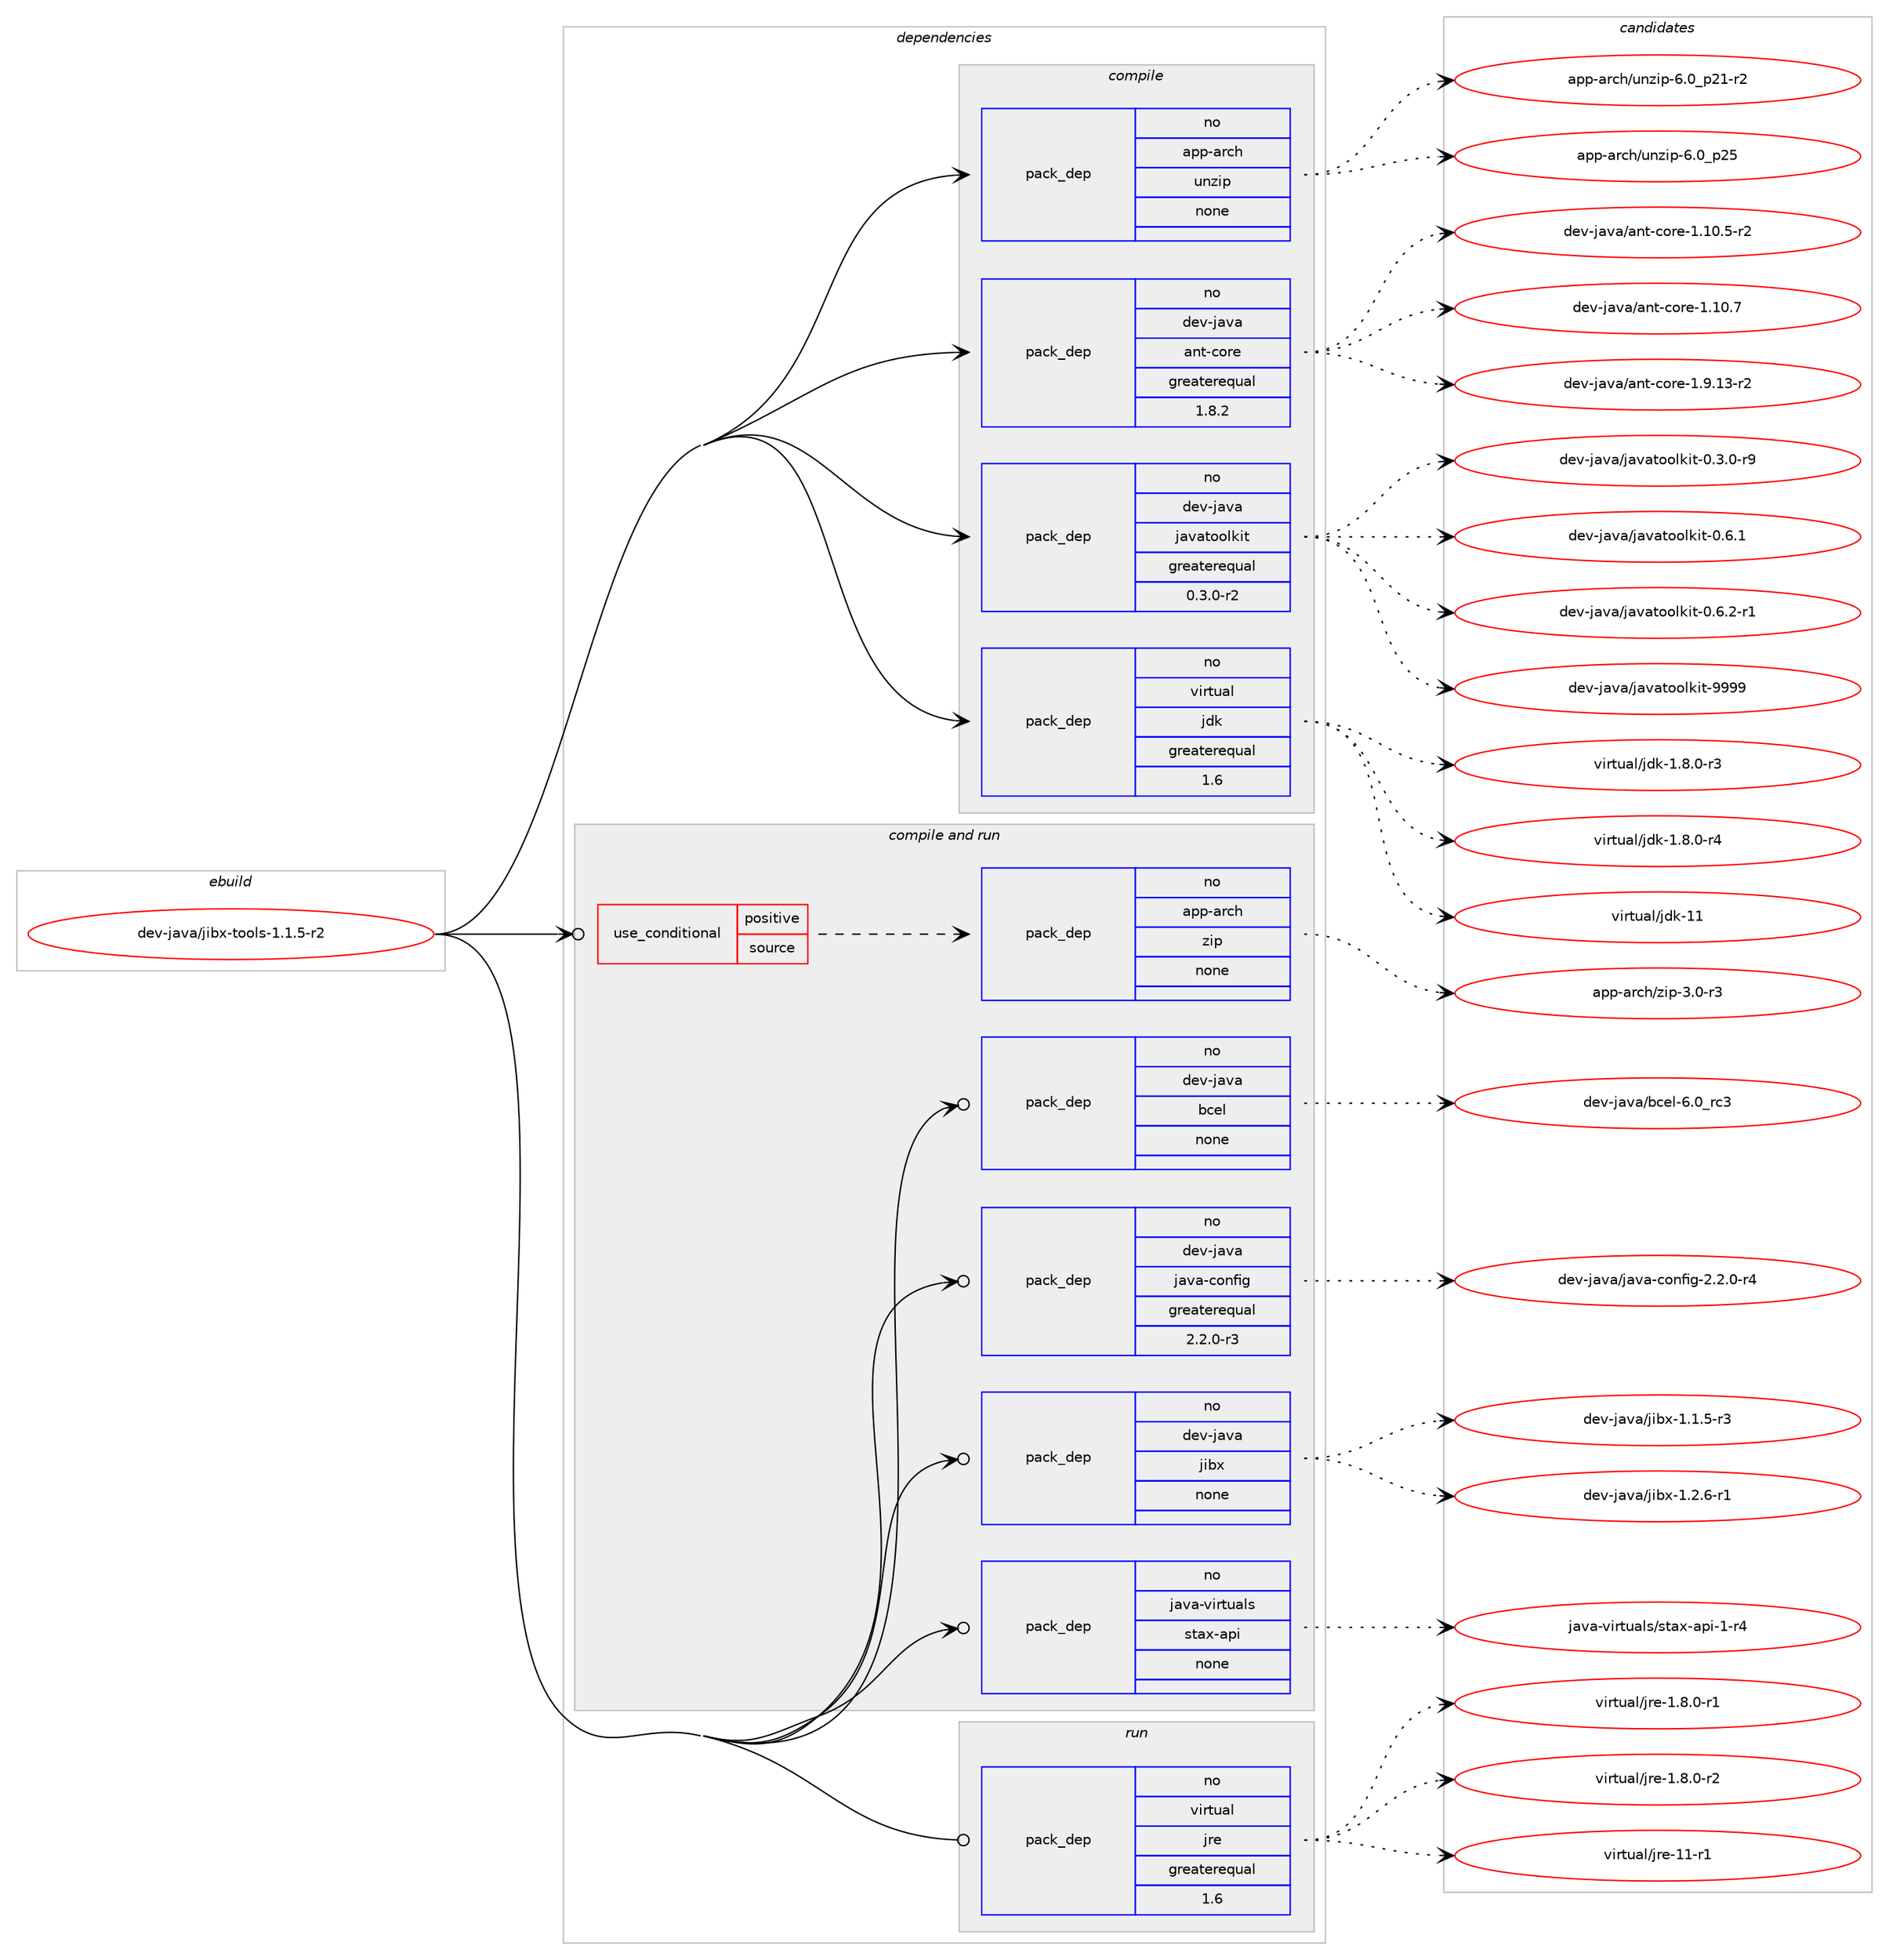 digraph prolog {

# *************
# Graph options
# *************

newrank=true;
concentrate=true;
compound=true;
graph [rankdir=LR,fontname=Helvetica,fontsize=10,ranksep=1.5];#, ranksep=2.5, nodesep=0.2];
edge  [arrowhead=vee];
node  [fontname=Helvetica,fontsize=10];

# **********
# The ebuild
# **********

subgraph cluster_leftcol {
color=gray;
rank=same;
label=<<i>ebuild</i>>;
id [label="dev-java/jibx-tools-1.1.5-r2", color=red, width=4, href="../dev-java/jibx-tools-1.1.5-r2.svg"];
}

# ****************
# The dependencies
# ****************

subgraph cluster_midcol {
color=gray;
label=<<i>dependencies</i>>;
subgraph cluster_compile {
fillcolor="#eeeeee";
style=filled;
label=<<i>compile</i>>;
subgraph pack413908 {
dependency554156 [label=<<TABLE BORDER="0" CELLBORDER="1" CELLSPACING="0" CELLPADDING="4" WIDTH="220"><TR><TD ROWSPAN="6" CELLPADDING="30">pack_dep</TD></TR><TR><TD WIDTH="110">no</TD></TR><TR><TD>app-arch</TD></TR><TR><TD>unzip</TD></TR><TR><TD>none</TD></TR><TR><TD></TD></TR></TABLE>>, shape=none, color=blue];
}
id:e -> dependency554156:w [weight=20,style="solid",arrowhead="vee"];
subgraph pack413909 {
dependency554157 [label=<<TABLE BORDER="0" CELLBORDER="1" CELLSPACING="0" CELLPADDING="4" WIDTH="220"><TR><TD ROWSPAN="6" CELLPADDING="30">pack_dep</TD></TR><TR><TD WIDTH="110">no</TD></TR><TR><TD>dev-java</TD></TR><TR><TD>ant-core</TD></TR><TR><TD>greaterequal</TD></TR><TR><TD>1.8.2</TD></TR></TABLE>>, shape=none, color=blue];
}
id:e -> dependency554157:w [weight=20,style="solid",arrowhead="vee"];
subgraph pack413910 {
dependency554158 [label=<<TABLE BORDER="0" CELLBORDER="1" CELLSPACING="0" CELLPADDING="4" WIDTH="220"><TR><TD ROWSPAN="6" CELLPADDING="30">pack_dep</TD></TR><TR><TD WIDTH="110">no</TD></TR><TR><TD>dev-java</TD></TR><TR><TD>javatoolkit</TD></TR><TR><TD>greaterequal</TD></TR><TR><TD>0.3.0-r2</TD></TR></TABLE>>, shape=none, color=blue];
}
id:e -> dependency554158:w [weight=20,style="solid",arrowhead="vee"];
subgraph pack413911 {
dependency554159 [label=<<TABLE BORDER="0" CELLBORDER="1" CELLSPACING="0" CELLPADDING="4" WIDTH="220"><TR><TD ROWSPAN="6" CELLPADDING="30">pack_dep</TD></TR><TR><TD WIDTH="110">no</TD></TR><TR><TD>virtual</TD></TR><TR><TD>jdk</TD></TR><TR><TD>greaterequal</TD></TR><TR><TD>1.6</TD></TR></TABLE>>, shape=none, color=blue];
}
id:e -> dependency554159:w [weight=20,style="solid",arrowhead="vee"];
}
subgraph cluster_compileandrun {
fillcolor="#eeeeee";
style=filled;
label=<<i>compile and run</i>>;
subgraph cond129070 {
dependency554160 [label=<<TABLE BORDER="0" CELLBORDER="1" CELLSPACING="0" CELLPADDING="4"><TR><TD ROWSPAN="3" CELLPADDING="10">use_conditional</TD></TR><TR><TD>positive</TD></TR><TR><TD>source</TD></TR></TABLE>>, shape=none, color=red];
subgraph pack413912 {
dependency554161 [label=<<TABLE BORDER="0" CELLBORDER="1" CELLSPACING="0" CELLPADDING="4" WIDTH="220"><TR><TD ROWSPAN="6" CELLPADDING="30">pack_dep</TD></TR><TR><TD WIDTH="110">no</TD></TR><TR><TD>app-arch</TD></TR><TR><TD>zip</TD></TR><TR><TD>none</TD></TR><TR><TD></TD></TR></TABLE>>, shape=none, color=blue];
}
dependency554160:e -> dependency554161:w [weight=20,style="dashed",arrowhead="vee"];
}
id:e -> dependency554160:w [weight=20,style="solid",arrowhead="odotvee"];
subgraph pack413913 {
dependency554162 [label=<<TABLE BORDER="0" CELLBORDER="1" CELLSPACING="0" CELLPADDING="4" WIDTH="220"><TR><TD ROWSPAN="6" CELLPADDING="30">pack_dep</TD></TR><TR><TD WIDTH="110">no</TD></TR><TR><TD>dev-java</TD></TR><TR><TD>bcel</TD></TR><TR><TD>none</TD></TR><TR><TD></TD></TR></TABLE>>, shape=none, color=blue];
}
id:e -> dependency554162:w [weight=20,style="solid",arrowhead="odotvee"];
subgraph pack413914 {
dependency554163 [label=<<TABLE BORDER="0" CELLBORDER="1" CELLSPACING="0" CELLPADDING="4" WIDTH="220"><TR><TD ROWSPAN="6" CELLPADDING="30">pack_dep</TD></TR><TR><TD WIDTH="110">no</TD></TR><TR><TD>dev-java</TD></TR><TR><TD>java-config</TD></TR><TR><TD>greaterequal</TD></TR><TR><TD>2.2.0-r3</TD></TR></TABLE>>, shape=none, color=blue];
}
id:e -> dependency554163:w [weight=20,style="solid",arrowhead="odotvee"];
subgraph pack413915 {
dependency554164 [label=<<TABLE BORDER="0" CELLBORDER="1" CELLSPACING="0" CELLPADDING="4" WIDTH="220"><TR><TD ROWSPAN="6" CELLPADDING="30">pack_dep</TD></TR><TR><TD WIDTH="110">no</TD></TR><TR><TD>dev-java</TD></TR><TR><TD>jibx</TD></TR><TR><TD>none</TD></TR><TR><TD></TD></TR></TABLE>>, shape=none, color=blue];
}
id:e -> dependency554164:w [weight=20,style="solid",arrowhead="odotvee"];
subgraph pack413916 {
dependency554165 [label=<<TABLE BORDER="0" CELLBORDER="1" CELLSPACING="0" CELLPADDING="4" WIDTH="220"><TR><TD ROWSPAN="6" CELLPADDING="30">pack_dep</TD></TR><TR><TD WIDTH="110">no</TD></TR><TR><TD>java-virtuals</TD></TR><TR><TD>stax-api</TD></TR><TR><TD>none</TD></TR><TR><TD></TD></TR></TABLE>>, shape=none, color=blue];
}
id:e -> dependency554165:w [weight=20,style="solid",arrowhead="odotvee"];
}
subgraph cluster_run {
fillcolor="#eeeeee";
style=filled;
label=<<i>run</i>>;
subgraph pack413917 {
dependency554166 [label=<<TABLE BORDER="0" CELLBORDER="1" CELLSPACING="0" CELLPADDING="4" WIDTH="220"><TR><TD ROWSPAN="6" CELLPADDING="30">pack_dep</TD></TR><TR><TD WIDTH="110">no</TD></TR><TR><TD>virtual</TD></TR><TR><TD>jre</TD></TR><TR><TD>greaterequal</TD></TR><TR><TD>1.6</TD></TR></TABLE>>, shape=none, color=blue];
}
id:e -> dependency554166:w [weight=20,style="solid",arrowhead="odot"];
}
}

# **************
# The candidates
# **************

subgraph cluster_choices {
rank=same;
color=gray;
label=<<i>candidates</i>>;

subgraph choice413908 {
color=black;
nodesep=1;
choice9711211245971149910447117110122105112455446489511250494511450 [label="app-arch/unzip-6.0_p21-r2", color=red, width=4,href="../app-arch/unzip-6.0_p21-r2.svg"];
choice971121124597114991044711711012210511245544648951125053 [label="app-arch/unzip-6.0_p25", color=red, width=4,href="../app-arch/unzip-6.0_p25.svg"];
dependency554156:e -> choice9711211245971149910447117110122105112455446489511250494511450:w [style=dotted,weight="100"];
dependency554156:e -> choice971121124597114991044711711012210511245544648951125053:w [style=dotted,weight="100"];
}
subgraph choice413909 {
color=black;
nodesep=1;
choice10010111845106971189747971101164599111114101454946494846534511450 [label="dev-java/ant-core-1.10.5-r2", color=red, width=4,href="../dev-java/ant-core-1.10.5-r2.svg"];
choice1001011184510697118974797110116459911111410145494649484655 [label="dev-java/ant-core-1.10.7", color=red, width=4,href="../dev-java/ant-core-1.10.7.svg"];
choice10010111845106971189747971101164599111114101454946574649514511450 [label="dev-java/ant-core-1.9.13-r2", color=red, width=4,href="../dev-java/ant-core-1.9.13-r2.svg"];
dependency554157:e -> choice10010111845106971189747971101164599111114101454946494846534511450:w [style=dotted,weight="100"];
dependency554157:e -> choice1001011184510697118974797110116459911111410145494649484655:w [style=dotted,weight="100"];
dependency554157:e -> choice10010111845106971189747971101164599111114101454946574649514511450:w [style=dotted,weight="100"];
}
subgraph choice413910 {
color=black;
nodesep=1;
choice1001011184510697118974710697118971161111111081071051164548465146484511457 [label="dev-java/javatoolkit-0.3.0-r9", color=red, width=4,href="../dev-java/javatoolkit-0.3.0-r9.svg"];
choice100101118451069711897471069711897116111111108107105116454846544649 [label="dev-java/javatoolkit-0.6.1", color=red, width=4,href="../dev-java/javatoolkit-0.6.1.svg"];
choice1001011184510697118974710697118971161111111081071051164548465446504511449 [label="dev-java/javatoolkit-0.6.2-r1", color=red, width=4,href="../dev-java/javatoolkit-0.6.2-r1.svg"];
choice1001011184510697118974710697118971161111111081071051164557575757 [label="dev-java/javatoolkit-9999", color=red, width=4,href="../dev-java/javatoolkit-9999.svg"];
dependency554158:e -> choice1001011184510697118974710697118971161111111081071051164548465146484511457:w [style=dotted,weight="100"];
dependency554158:e -> choice100101118451069711897471069711897116111111108107105116454846544649:w [style=dotted,weight="100"];
dependency554158:e -> choice1001011184510697118974710697118971161111111081071051164548465446504511449:w [style=dotted,weight="100"];
dependency554158:e -> choice1001011184510697118974710697118971161111111081071051164557575757:w [style=dotted,weight="100"];
}
subgraph choice413911 {
color=black;
nodesep=1;
choice11810511411611797108471061001074549465646484511451 [label="virtual/jdk-1.8.0-r3", color=red, width=4,href="../virtual/jdk-1.8.0-r3.svg"];
choice11810511411611797108471061001074549465646484511452 [label="virtual/jdk-1.8.0-r4", color=red, width=4,href="../virtual/jdk-1.8.0-r4.svg"];
choice1181051141161179710847106100107454949 [label="virtual/jdk-11", color=red, width=4,href="../virtual/jdk-11.svg"];
dependency554159:e -> choice11810511411611797108471061001074549465646484511451:w [style=dotted,weight="100"];
dependency554159:e -> choice11810511411611797108471061001074549465646484511452:w [style=dotted,weight="100"];
dependency554159:e -> choice1181051141161179710847106100107454949:w [style=dotted,weight="100"];
}
subgraph choice413912 {
color=black;
nodesep=1;
choice9711211245971149910447122105112455146484511451 [label="app-arch/zip-3.0-r3", color=red, width=4,href="../app-arch/zip-3.0-r3.svg"];
dependency554161:e -> choice9711211245971149910447122105112455146484511451:w [style=dotted,weight="100"];
}
subgraph choice413913 {
color=black;
nodesep=1;
choice10010111845106971189747989910110845544648951149951 [label="dev-java/bcel-6.0_rc3", color=red, width=4,href="../dev-java/bcel-6.0_rc3.svg"];
dependency554162:e -> choice10010111845106971189747989910110845544648951149951:w [style=dotted,weight="100"];
}
subgraph choice413914 {
color=black;
nodesep=1;
choice10010111845106971189747106971189745991111101021051034550465046484511452 [label="dev-java/java-config-2.2.0-r4", color=red, width=4,href="../dev-java/java-config-2.2.0-r4.svg"];
dependency554163:e -> choice10010111845106971189747106971189745991111101021051034550465046484511452:w [style=dotted,weight="100"];
}
subgraph choice413915 {
color=black;
nodesep=1;
choice10010111845106971189747106105981204549464946534511451 [label="dev-java/jibx-1.1.5-r3", color=red, width=4,href="../dev-java/jibx-1.1.5-r3.svg"];
choice10010111845106971189747106105981204549465046544511449 [label="dev-java/jibx-1.2.6-r1", color=red, width=4,href="../dev-java/jibx-1.2.6-r1.svg"];
dependency554164:e -> choice10010111845106971189747106105981204549464946534511451:w [style=dotted,weight="100"];
dependency554164:e -> choice10010111845106971189747106105981204549465046544511449:w [style=dotted,weight="100"];
}
subgraph choice413916 {
color=black;
nodesep=1;
choice106971189745118105114116117971081154711511697120459711210545494511452 [label="java-virtuals/stax-api-1-r4", color=red, width=4,href="../java-virtuals/stax-api-1-r4.svg"];
dependency554165:e -> choice106971189745118105114116117971081154711511697120459711210545494511452:w [style=dotted,weight="100"];
}
subgraph choice413917 {
color=black;
nodesep=1;
choice11810511411611797108471061141014549465646484511449 [label="virtual/jre-1.8.0-r1", color=red, width=4,href="../virtual/jre-1.8.0-r1.svg"];
choice11810511411611797108471061141014549465646484511450 [label="virtual/jre-1.8.0-r2", color=red, width=4,href="../virtual/jre-1.8.0-r2.svg"];
choice11810511411611797108471061141014549494511449 [label="virtual/jre-11-r1", color=red, width=4,href="../virtual/jre-11-r1.svg"];
dependency554166:e -> choice11810511411611797108471061141014549465646484511449:w [style=dotted,weight="100"];
dependency554166:e -> choice11810511411611797108471061141014549465646484511450:w [style=dotted,weight="100"];
dependency554166:e -> choice11810511411611797108471061141014549494511449:w [style=dotted,weight="100"];
}
}

}
